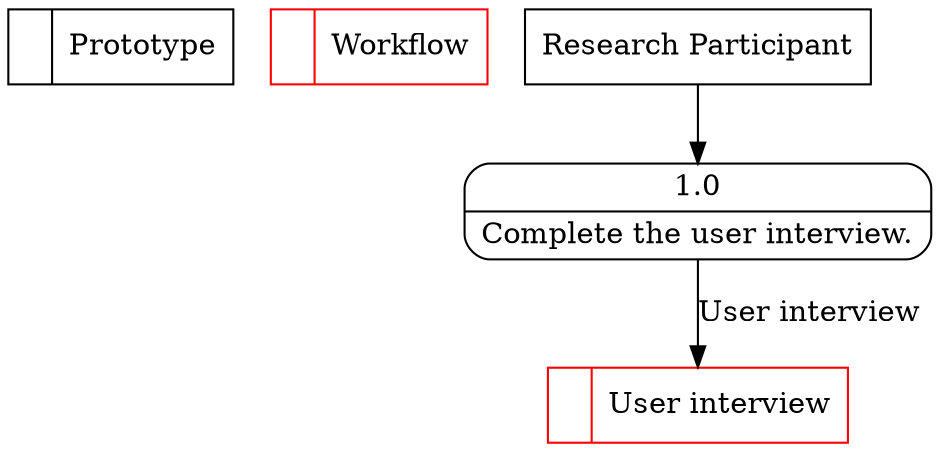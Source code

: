 digraph dfd2{ 
node[shape=record]
200 [label="<f0>  |<f1> Prototype " ];
201 [label="<f0>  |<f1> Workflow " color=red];
202 [label="Research Participant" shape=box];
1 [label="{<f0> 1.0|<f1> Complete the user interview. }" shape=Mrecord];
202 -> 1
1001 [label="<f0>  |<f1> User interview " color=red];
1 -> 1001 [label="User interview"]
}